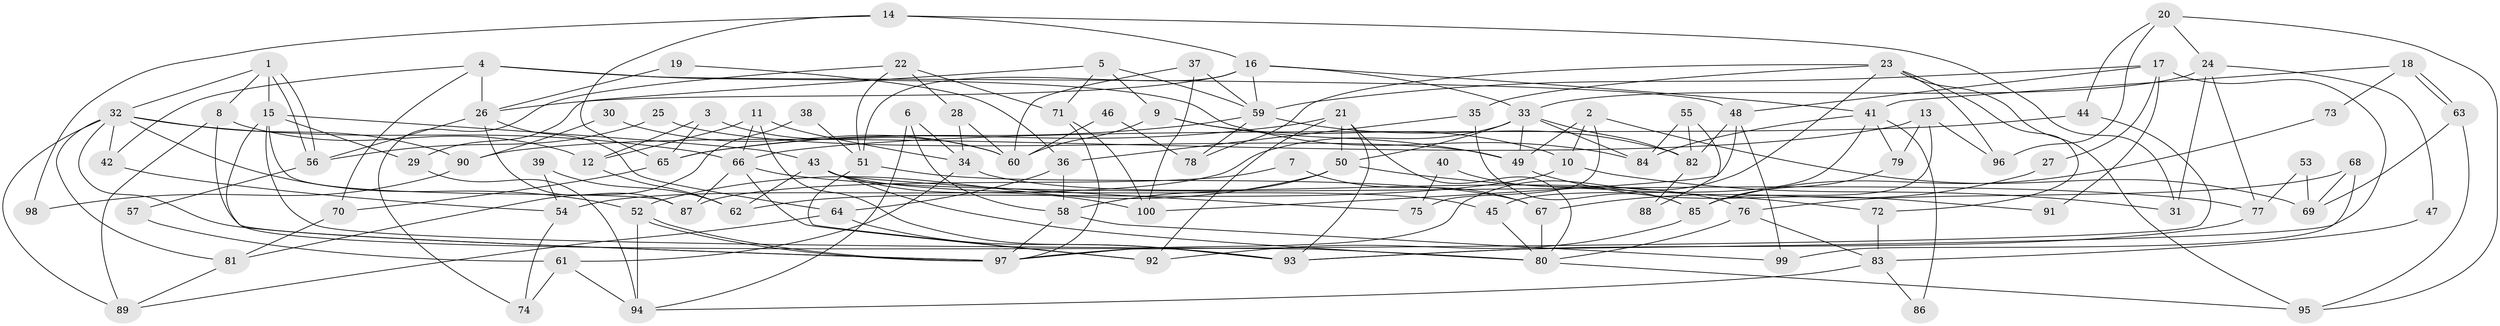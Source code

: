 // Generated by graph-tools (version 1.1) at 2025/26/03/09/25 03:26:16]
// undirected, 100 vertices, 200 edges
graph export_dot {
graph [start="1"]
  node [color=gray90,style=filled];
  1;
  2;
  3;
  4;
  5;
  6;
  7;
  8;
  9;
  10;
  11;
  12;
  13;
  14;
  15;
  16;
  17;
  18;
  19;
  20;
  21;
  22;
  23;
  24;
  25;
  26;
  27;
  28;
  29;
  30;
  31;
  32;
  33;
  34;
  35;
  36;
  37;
  38;
  39;
  40;
  41;
  42;
  43;
  44;
  45;
  46;
  47;
  48;
  49;
  50;
  51;
  52;
  53;
  54;
  55;
  56;
  57;
  58;
  59;
  60;
  61;
  62;
  63;
  64;
  65;
  66;
  67;
  68;
  69;
  70;
  71;
  72;
  73;
  74;
  75;
  76;
  77;
  78;
  79;
  80;
  81;
  82;
  83;
  84;
  85;
  86;
  87;
  88;
  89;
  90;
  91;
  92;
  93;
  94;
  95;
  96;
  97;
  98;
  99;
  100;
  1 -- 15;
  1 -- 56;
  1 -- 56;
  1 -- 8;
  1 -- 32;
  2 -- 49;
  2 -- 10;
  2 -- 69;
  2 -- 75;
  3 -- 12;
  3 -- 65;
  3 -- 60;
  4 -- 70;
  4 -- 48;
  4 -- 26;
  4 -- 42;
  4 -- 84;
  5 -- 71;
  5 -- 29;
  5 -- 9;
  5 -- 59;
  6 -- 58;
  6 -- 34;
  6 -- 94;
  7 -- 67;
  7 -- 87;
  8 -- 89;
  8 -- 12;
  8 -- 93;
  9 -- 60;
  9 -- 10;
  9 -- 49;
  10 -- 62;
  10 -- 31;
  11 -- 93;
  11 -- 66;
  11 -- 12;
  11 -- 34;
  12 -- 62;
  13 -- 85;
  13 -- 96;
  13 -- 79;
  13 -- 90;
  14 -- 16;
  14 -- 65;
  14 -- 31;
  14 -- 98;
  15 -- 97;
  15 -- 80;
  15 -- 29;
  15 -- 43;
  15 -- 87;
  16 -- 41;
  16 -- 59;
  16 -- 26;
  16 -- 33;
  16 -- 51;
  17 -- 48;
  17 -- 93;
  17 -- 27;
  17 -- 59;
  17 -- 91;
  18 -- 41;
  18 -- 63;
  18 -- 63;
  18 -- 73;
  19 -- 26;
  19 -- 36;
  20 -- 44;
  20 -- 24;
  20 -- 95;
  20 -- 96;
  21 -- 80;
  21 -- 50;
  21 -- 65;
  21 -- 92;
  21 -- 93;
  22 -- 28;
  22 -- 51;
  22 -- 71;
  22 -- 74;
  23 -- 72;
  23 -- 97;
  23 -- 35;
  23 -- 78;
  23 -- 95;
  23 -- 96;
  24 -- 31;
  24 -- 33;
  24 -- 47;
  24 -- 77;
  25 -- 49;
  25 -- 56;
  26 -- 56;
  26 -- 64;
  26 -- 87;
  27 -- 67;
  28 -- 60;
  28 -- 34;
  29 -- 94;
  30 -- 90;
  30 -- 60;
  32 -- 66;
  32 -- 42;
  32 -- 52;
  32 -- 81;
  32 -- 89;
  32 -- 90;
  32 -- 97;
  33 -- 50;
  33 -- 49;
  33 -- 54;
  33 -- 82;
  33 -- 84;
  34 -- 61;
  34 -- 76;
  35 -- 36;
  35 -- 85;
  36 -- 58;
  36 -- 64;
  37 -- 59;
  37 -- 100;
  37 -- 60;
  38 -- 51;
  38 -- 81;
  39 -- 62;
  39 -- 54;
  40 -- 85;
  40 -- 75;
  41 -- 79;
  41 -- 84;
  41 -- 45;
  41 -- 86;
  42 -- 54;
  43 -- 80;
  43 -- 45;
  43 -- 62;
  43 -- 75;
  43 -- 100;
  44 -- 66;
  44 -- 97;
  45 -- 80;
  46 -- 78;
  46 -- 60;
  47 -- 83;
  48 -- 100;
  48 -- 82;
  48 -- 99;
  49 -- 91;
  50 -- 52;
  50 -- 58;
  50 -- 72;
  51 -- 92;
  51 -- 67;
  52 -- 97;
  52 -- 97;
  52 -- 94;
  53 -- 77;
  53 -- 69;
  54 -- 74;
  55 -- 84;
  55 -- 82;
  55 -- 88;
  56 -- 57;
  57 -- 61;
  58 -- 97;
  58 -- 99;
  59 -- 65;
  59 -- 78;
  59 -- 82;
  61 -- 74;
  61 -- 94;
  63 -- 95;
  63 -- 69;
  64 -- 93;
  64 -- 89;
  65 -- 70;
  66 -- 87;
  66 -- 77;
  66 -- 92;
  67 -- 80;
  68 -- 76;
  68 -- 69;
  68 -- 99;
  70 -- 81;
  71 -- 97;
  71 -- 100;
  72 -- 83;
  73 -- 85;
  76 -- 80;
  76 -- 83;
  77 -- 93;
  79 -- 85;
  80 -- 95;
  81 -- 89;
  82 -- 88;
  83 -- 94;
  83 -- 86;
  85 -- 92;
  90 -- 98;
}
